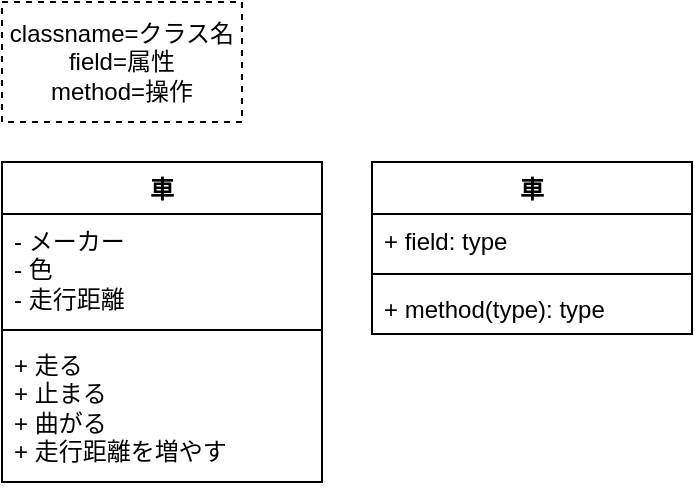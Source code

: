 <mxfile version="24.7.17">
  <diagram name="ページ1" id="t7LILohjItOgO78dAh72">
    <mxGraphModel dx="780" dy="496" grid="1" gridSize="10" guides="1" tooltips="1" connect="1" arrows="1" fold="1" page="1" pageScale="1" pageWidth="1169" pageHeight="827" math="0" shadow="0">
      <root>
        <mxCell id="0" />
        <mxCell id="1" parent="0" />
        <mxCell id="1ZsbsxuVbNToZKxksBac-5" value="車" style="swimlane;fontStyle=1;align=center;verticalAlign=top;childLayout=stackLayout;horizontal=1;startSize=26;horizontalStack=0;resizeParent=1;resizeParentMax=0;resizeLast=0;collapsible=1;marginBottom=0;whiteSpace=wrap;html=1;" parent="1" vertex="1">
          <mxGeometry x="320" y="210" width="160" height="160" as="geometry" />
        </mxCell>
        <mxCell id="1ZsbsxuVbNToZKxksBac-6" value="- メーカー&lt;div&gt;- 色&lt;br&gt;&lt;/div&gt;&lt;div&gt;- 走行距離&lt;br&gt;&lt;/div&gt;" style="text;strokeColor=none;fillColor=none;align=left;verticalAlign=top;spacingLeft=4;spacingRight=4;overflow=hidden;rotatable=0;points=[[0,0.5],[1,0.5]];portConstraint=eastwest;whiteSpace=wrap;html=1;" parent="1ZsbsxuVbNToZKxksBac-5" vertex="1">
          <mxGeometry y="26" width="160" height="54" as="geometry" />
        </mxCell>
        <mxCell id="1ZsbsxuVbNToZKxksBac-7" value="" style="line;strokeWidth=1;fillColor=none;align=left;verticalAlign=middle;spacingTop=-1;spacingLeft=3;spacingRight=3;rotatable=0;labelPosition=right;points=[];portConstraint=eastwest;strokeColor=inherit;" parent="1ZsbsxuVbNToZKxksBac-5" vertex="1">
          <mxGeometry y="80" width="160" height="8" as="geometry" />
        </mxCell>
        <mxCell id="1ZsbsxuVbNToZKxksBac-8" value="+ 走る&lt;br&gt;&lt;div&gt;&lt;span style=&quot;background-color: initial;&quot;&gt;+&amp;nbsp;&lt;/span&gt;止まる&lt;/div&gt;&lt;div&gt;&lt;span style=&quot;background-color: initial;&quot;&gt;+&amp;nbsp;&lt;/span&gt;曲がる&lt;/div&gt;&lt;div&gt;+ 走行距離を増やす&lt;/div&gt;" style="text;strokeColor=none;fillColor=none;align=left;verticalAlign=top;spacingLeft=4;spacingRight=4;overflow=hidden;rotatable=0;points=[[0,0.5],[1,0.5]];portConstraint=eastwest;whiteSpace=wrap;html=1;" parent="1ZsbsxuVbNToZKxksBac-5" vertex="1">
          <mxGeometry y="88" width="160" height="72" as="geometry" />
        </mxCell>
        <mxCell id="1ZsbsxuVbNToZKxksBac-9" value="classname=クラス名&lt;div&gt;field=属性&lt;/div&gt;&lt;div&gt;method=操作&lt;/div&gt;" style="rounded=0;whiteSpace=wrap;html=1;fillColor=none;dashed=1;" parent="1" vertex="1">
          <mxGeometry x="320" y="130" width="120" height="60" as="geometry" />
        </mxCell>
        <mxCell id="1ZsbsxuVbNToZKxksBac-10" value="車" style="swimlane;fontStyle=1;align=center;verticalAlign=top;childLayout=stackLayout;horizontal=1;startSize=26;horizontalStack=0;resizeParent=1;resizeParentMax=0;resizeLast=0;collapsible=1;marginBottom=0;whiteSpace=wrap;html=1;" parent="1" vertex="1">
          <mxGeometry x="505" y="210" width="160" height="86" as="geometry" />
        </mxCell>
        <mxCell id="1ZsbsxuVbNToZKxksBac-11" value="+ field: type" style="text;strokeColor=none;fillColor=none;align=left;verticalAlign=top;spacingLeft=4;spacingRight=4;overflow=hidden;rotatable=0;points=[[0,0.5],[1,0.5]];portConstraint=eastwest;whiteSpace=wrap;html=1;" parent="1ZsbsxuVbNToZKxksBac-10" vertex="1">
          <mxGeometry y="26" width="160" height="26" as="geometry" />
        </mxCell>
        <mxCell id="1ZsbsxuVbNToZKxksBac-12" value="" style="line;strokeWidth=1;fillColor=none;align=left;verticalAlign=middle;spacingTop=-1;spacingLeft=3;spacingRight=3;rotatable=0;labelPosition=right;points=[];portConstraint=eastwest;strokeColor=inherit;" parent="1ZsbsxuVbNToZKxksBac-10" vertex="1">
          <mxGeometry y="52" width="160" height="8" as="geometry" />
        </mxCell>
        <mxCell id="1ZsbsxuVbNToZKxksBac-13" value="+ method(type): type" style="text;strokeColor=none;fillColor=none;align=left;verticalAlign=top;spacingLeft=4;spacingRight=4;overflow=hidden;rotatable=0;points=[[0,0.5],[1,0.5]];portConstraint=eastwest;whiteSpace=wrap;html=1;" parent="1ZsbsxuVbNToZKxksBac-10" vertex="1">
          <mxGeometry y="60" width="160" height="26" as="geometry" />
        </mxCell>
      </root>
    </mxGraphModel>
  </diagram>
</mxfile>
